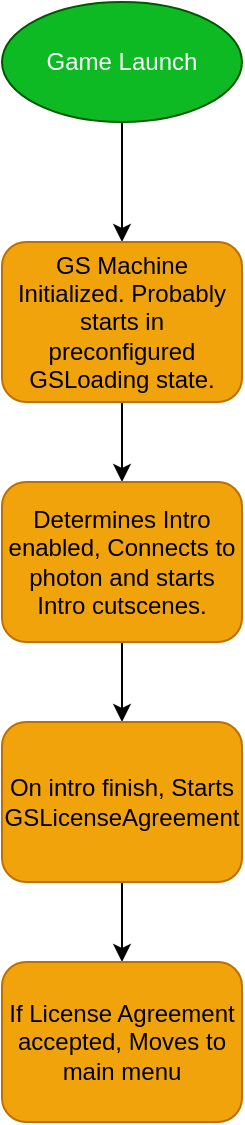 <mxfile version="23.1.2" type="github">
  <diagram name="Page-1" id="zsTWLuxtlyV3KV-3dox_">
    <mxGraphModel dx="1633" dy="804" grid="1" gridSize="10" guides="1" tooltips="1" connect="1" arrows="1" fold="1" page="1" pageScale="1" pageWidth="850" pageHeight="1100" math="0" shadow="0">
      <root>
        <mxCell id="0" />
        <mxCell id="1" parent="0" />
        <mxCell id="ij9b3C6Ny_NXDxy3Uv4R-3" style="edgeStyle=orthogonalEdgeStyle;rounded=0;orthogonalLoop=1;jettySize=auto;html=1;entryX=0.5;entryY=0;entryDx=0;entryDy=0;" edge="1" parent="1" source="ij9b3C6Ny_NXDxy3Uv4R-1" target="ij9b3C6Ny_NXDxy3Uv4R-2">
          <mxGeometry relative="1" as="geometry" />
        </mxCell>
        <mxCell id="ij9b3C6Ny_NXDxy3Uv4R-1" value="Game Launch" style="ellipse;whiteSpace=wrap;html=1;fillColor=#0DBA24;strokeColor=#005700;fontColor=#ffffff;" vertex="1" parent="1">
          <mxGeometry x="80" y="40" width="120" height="60" as="geometry" />
        </mxCell>
        <mxCell id="ij9b3C6Ny_NXDxy3Uv4R-5" style="edgeStyle=orthogonalEdgeStyle;rounded=0;orthogonalLoop=1;jettySize=auto;html=1;entryX=0.5;entryY=0;entryDx=0;entryDy=0;" edge="1" parent="1" source="ij9b3C6Ny_NXDxy3Uv4R-2" target="ij9b3C6Ny_NXDxy3Uv4R-4">
          <mxGeometry relative="1" as="geometry" />
        </mxCell>
        <mxCell id="ij9b3C6Ny_NXDxy3Uv4R-2" value="GS Machine Initialized. Probably starts in preconfigured GSLoading state." style="rounded=1;whiteSpace=wrap;html=1;fillColor=#f0a30a;fontColor=#000000;strokeColor=#BD7000;" vertex="1" parent="1">
          <mxGeometry x="80" y="160" width="120" height="80" as="geometry" />
        </mxCell>
        <mxCell id="ij9b3C6Ny_NXDxy3Uv4R-7" style="edgeStyle=orthogonalEdgeStyle;rounded=0;orthogonalLoop=1;jettySize=auto;html=1;entryX=0.5;entryY=0;entryDx=0;entryDy=0;" edge="1" parent="1" source="ij9b3C6Ny_NXDxy3Uv4R-4" target="ij9b3C6Ny_NXDxy3Uv4R-6">
          <mxGeometry relative="1" as="geometry" />
        </mxCell>
        <mxCell id="ij9b3C6Ny_NXDxy3Uv4R-4" value="Determines Intro enabled, Connects to photon and starts Intro cutscenes." style="rounded=1;whiteSpace=wrap;html=1;fillColor=#f0a30a;fontColor=#000000;strokeColor=#BD7000;" vertex="1" parent="1">
          <mxGeometry x="80" y="280" width="120" height="80" as="geometry" />
        </mxCell>
        <mxCell id="ij9b3C6Ny_NXDxy3Uv4R-9" style="edgeStyle=orthogonalEdgeStyle;rounded=0;orthogonalLoop=1;jettySize=auto;html=1;entryX=0.5;entryY=0;entryDx=0;entryDy=0;" edge="1" parent="1" source="ij9b3C6Ny_NXDxy3Uv4R-6" target="ij9b3C6Ny_NXDxy3Uv4R-8">
          <mxGeometry relative="1" as="geometry" />
        </mxCell>
        <mxCell id="ij9b3C6Ny_NXDxy3Uv4R-6" value="On intro finish, Starts GSLicenseAgreement" style="rounded=1;whiteSpace=wrap;html=1;fillColor=#f0a30a;fontColor=#000000;strokeColor=#BD7000;" vertex="1" parent="1">
          <mxGeometry x="80" y="400" width="120" height="80" as="geometry" />
        </mxCell>
        <mxCell id="ij9b3C6Ny_NXDxy3Uv4R-8" value="If License Agreement accepted, Moves to main menu" style="rounded=1;whiteSpace=wrap;html=1;fillColor=#f0a30a;fontColor=#000000;strokeColor=#BD7000;" vertex="1" parent="1">
          <mxGeometry x="80" y="520" width="120" height="80" as="geometry" />
        </mxCell>
      </root>
    </mxGraphModel>
  </diagram>
</mxfile>

